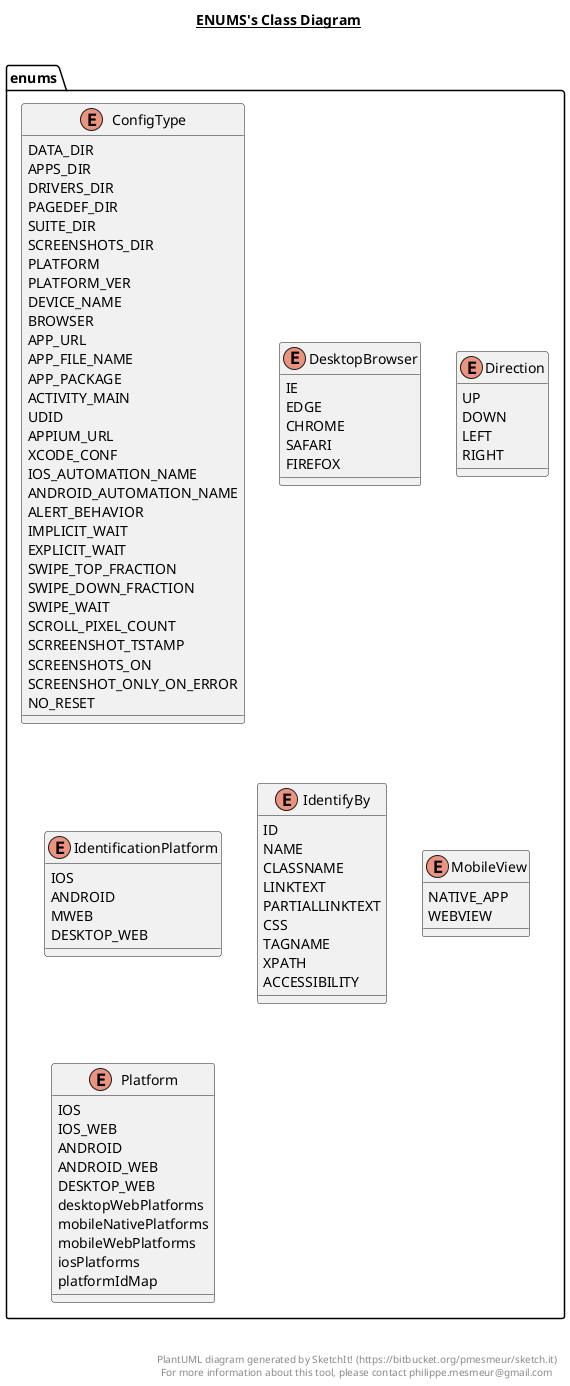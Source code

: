 @startuml

title __ENUMS's Class Diagram__\n

  package enums {
    enum ConfigType {
      DATA_DIR
      APPS_DIR
      DRIVERS_DIR
      PAGEDEF_DIR
      SUITE_DIR
      SCREENSHOTS_DIR
      PLATFORM
      PLATFORM_VER
      DEVICE_NAME
      BROWSER
      APP_URL
      APP_FILE_NAME
      APP_PACKAGE
      ACTIVITY_MAIN
      UDID
      APPIUM_URL
      XCODE_CONF
      IOS_AUTOMATION_NAME
      ANDROID_AUTOMATION_NAME
      ALERT_BEHAVIOR
      IMPLICIT_WAIT
      EXPLICIT_WAIT
      SWIPE_TOP_FRACTION
      SWIPE_DOWN_FRACTION
      SWIPE_WAIT
      SCROLL_PIXEL_COUNT
      SCRREENSHOT_TSTAMP
      SCREENSHOTS_ON
      SCREENSHOT_ONLY_ON_ERROR
      NO_RESET
    }
  }
  

  package enums {
    enum DesktopBrowser {
      IE
      EDGE
      CHROME
      SAFARI
      FIREFOX
    }
  }
  

  package enums {
    enum Direction {
      UP
      DOWN
      LEFT
      RIGHT
    }
  }
  

  package enums {
    enum IdentificationPlatform {
      IOS
      ANDROID
      MWEB
      DESKTOP_WEB
    }
  }
  

  package enums {
    enum IdentifyBy {
      ID
      NAME
      CLASSNAME
      LINKTEXT
      PARTIALLINKTEXT
      CSS
      TAGNAME
      XPATH
      ACCESSIBILITY
    }
  }
  

  package enums {
    enum MobileView {
      NATIVE_APP
      WEBVIEW
    }
  }
  

  package enums {
    enum Platform {
      IOS
      IOS_WEB
      ANDROID
      ANDROID_WEB
      DESKTOP_WEB
      desktopWebPlatforms
      mobileNativePlatforms
      mobileWebPlatforms
      iosPlatforms
      platformIdMap
    }
  }
  



right footer


PlantUML diagram generated by SketchIt! (https://bitbucket.org/pmesmeur/sketch.it)
For more information about this tool, please contact philippe.mesmeur@gmail.com
endfooter

@enduml

